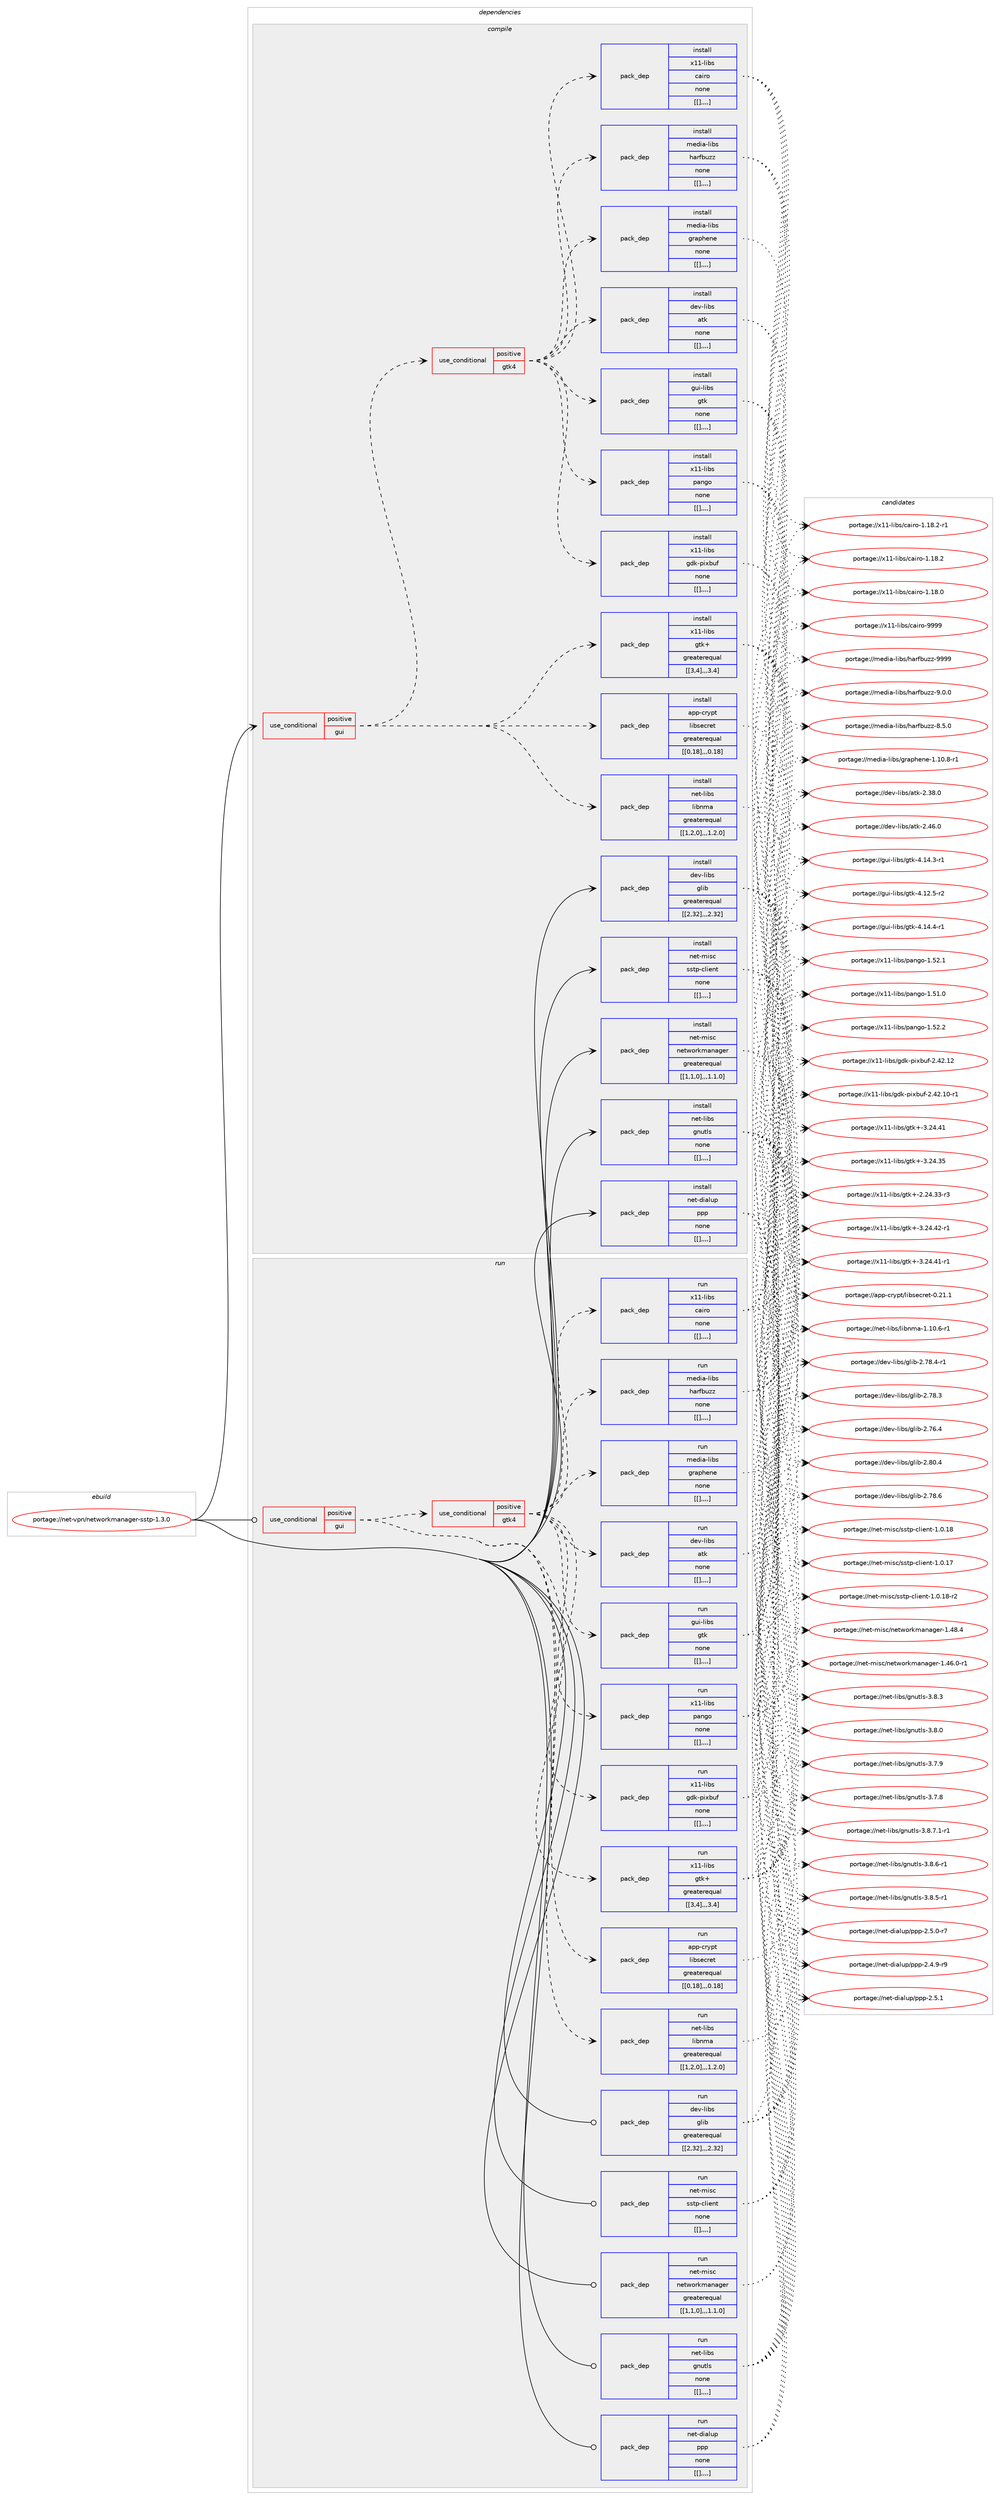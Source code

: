 digraph prolog {

# *************
# Graph options
# *************

newrank=true;
concentrate=true;
compound=true;
graph [rankdir=LR,fontname=Helvetica,fontsize=10,ranksep=1.5];#, ranksep=2.5, nodesep=0.2];
edge  [arrowhead=vee];
node  [fontname=Helvetica,fontsize=10];

# **********
# The ebuild
# **********

subgraph cluster_leftcol {
color=gray;
label=<<i>ebuild</i>>;
id [label="portage://net-vpn/networkmanager-sstp-1.3.0", color=red, width=4, href="../net-vpn/networkmanager-sstp-1.3.0.svg"];
}

# ****************
# The dependencies
# ****************

subgraph cluster_midcol {
color=gray;
label=<<i>dependencies</i>>;
subgraph cluster_compile {
fillcolor="#eeeeee";
style=filled;
label=<<i>compile</i>>;
subgraph cond105611 {
dependency396058 [label=<<TABLE BORDER="0" CELLBORDER="1" CELLSPACING="0" CELLPADDING="4"><TR><TD ROWSPAN="3" CELLPADDING="10">use_conditional</TD></TR><TR><TD>positive</TD></TR><TR><TD>gui</TD></TR></TABLE>>, shape=none, color=red];
subgraph pack287625 {
dependency396059 [label=<<TABLE BORDER="0" CELLBORDER="1" CELLSPACING="0" CELLPADDING="4" WIDTH="220"><TR><TD ROWSPAN="6" CELLPADDING="30">pack_dep</TD></TR><TR><TD WIDTH="110">install</TD></TR><TR><TD>net-libs</TD></TR><TR><TD>libnma</TD></TR><TR><TD>greaterequal</TD></TR><TR><TD>[[1,2,0],,,1.2.0]</TD></TR></TABLE>>, shape=none, color=blue];
}
dependency396058:e -> dependency396059:w [weight=20,style="dashed",arrowhead="vee"];
subgraph pack287626 {
dependency396060 [label=<<TABLE BORDER="0" CELLBORDER="1" CELLSPACING="0" CELLPADDING="4" WIDTH="220"><TR><TD ROWSPAN="6" CELLPADDING="30">pack_dep</TD></TR><TR><TD WIDTH="110">install</TD></TR><TR><TD>app-crypt</TD></TR><TR><TD>libsecret</TD></TR><TR><TD>greaterequal</TD></TR><TR><TD>[[0,18],,,0.18]</TD></TR></TABLE>>, shape=none, color=blue];
}
dependency396058:e -> dependency396060:w [weight=20,style="dashed",arrowhead="vee"];
subgraph pack287627 {
dependency396061 [label=<<TABLE BORDER="0" CELLBORDER="1" CELLSPACING="0" CELLPADDING="4" WIDTH="220"><TR><TD ROWSPAN="6" CELLPADDING="30">pack_dep</TD></TR><TR><TD WIDTH="110">install</TD></TR><TR><TD>x11-libs</TD></TR><TR><TD>gtk+</TD></TR><TR><TD>greaterequal</TD></TR><TR><TD>[[3,4],,,3.4]</TD></TR></TABLE>>, shape=none, color=blue];
}
dependency396058:e -> dependency396061:w [weight=20,style="dashed",arrowhead="vee"];
subgraph cond105612 {
dependency396062 [label=<<TABLE BORDER="0" CELLBORDER="1" CELLSPACING="0" CELLPADDING="4"><TR><TD ROWSPAN="3" CELLPADDING="10">use_conditional</TD></TR><TR><TD>positive</TD></TR><TR><TD>gtk4</TD></TR></TABLE>>, shape=none, color=red];
subgraph pack287628 {
dependency396063 [label=<<TABLE BORDER="0" CELLBORDER="1" CELLSPACING="0" CELLPADDING="4" WIDTH="220"><TR><TD ROWSPAN="6" CELLPADDING="30">pack_dep</TD></TR><TR><TD WIDTH="110">install</TD></TR><TR><TD>dev-libs</TD></TR><TR><TD>atk</TD></TR><TR><TD>none</TD></TR><TR><TD>[[],,,,]</TD></TR></TABLE>>, shape=none, color=blue];
}
dependency396062:e -> dependency396063:w [weight=20,style="dashed",arrowhead="vee"];
subgraph pack287629 {
dependency396064 [label=<<TABLE BORDER="0" CELLBORDER="1" CELLSPACING="0" CELLPADDING="4" WIDTH="220"><TR><TD ROWSPAN="6" CELLPADDING="30">pack_dep</TD></TR><TR><TD WIDTH="110">install</TD></TR><TR><TD>media-libs</TD></TR><TR><TD>graphene</TD></TR><TR><TD>none</TD></TR><TR><TD>[[],,,,]</TD></TR></TABLE>>, shape=none, color=blue];
}
dependency396062:e -> dependency396064:w [weight=20,style="dashed",arrowhead="vee"];
subgraph pack287630 {
dependency396065 [label=<<TABLE BORDER="0" CELLBORDER="1" CELLSPACING="0" CELLPADDING="4" WIDTH="220"><TR><TD ROWSPAN="6" CELLPADDING="30">pack_dep</TD></TR><TR><TD WIDTH="110">install</TD></TR><TR><TD>media-libs</TD></TR><TR><TD>harfbuzz</TD></TR><TR><TD>none</TD></TR><TR><TD>[[],,,,]</TD></TR></TABLE>>, shape=none, color=blue];
}
dependency396062:e -> dependency396065:w [weight=20,style="dashed",arrowhead="vee"];
subgraph pack287631 {
dependency396066 [label=<<TABLE BORDER="0" CELLBORDER="1" CELLSPACING="0" CELLPADDING="4" WIDTH="220"><TR><TD ROWSPAN="6" CELLPADDING="30">pack_dep</TD></TR><TR><TD WIDTH="110">install</TD></TR><TR><TD>x11-libs</TD></TR><TR><TD>cairo</TD></TR><TR><TD>none</TD></TR><TR><TD>[[],,,,]</TD></TR></TABLE>>, shape=none, color=blue];
}
dependency396062:e -> dependency396066:w [weight=20,style="dashed",arrowhead="vee"];
subgraph pack287632 {
dependency396067 [label=<<TABLE BORDER="0" CELLBORDER="1" CELLSPACING="0" CELLPADDING="4" WIDTH="220"><TR><TD ROWSPAN="6" CELLPADDING="30">pack_dep</TD></TR><TR><TD WIDTH="110">install</TD></TR><TR><TD>x11-libs</TD></TR><TR><TD>gdk-pixbuf</TD></TR><TR><TD>none</TD></TR><TR><TD>[[],,,,]</TD></TR></TABLE>>, shape=none, color=blue];
}
dependency396062:e -> dependency396067:w [weight=20,style="dashed",arrowhead="vee"];
subgraph pack287633 {
dependency396068 [label=<<TABLE BORDER="0" CELLBORDER="1" CELLSPACING="0" CELLPADDING="4" WIDTH="220"><TR><TD ROWSPAN="6" CELLPADDING="30">pack_dep</TD></TR><TR><TD WIDTH="110">install</TD></TR><TR><TD>x11-libs</TD></TR><TR><TD>pango</TD></TR><TR><TD>none</TD></TR><TR><TD>[[],,,,]</TD></TR></TABLE>>, shape=none, color=blue];
}
dependency396062:e -> dependency396068:w [weight=20,style="dashed",arrowhead="vee"];
subgraph pack287634 {
dependency396069 [label=<<TABLE BORDER="0" CELLBORDER="1" CELLSPACING="0" CELLPADDING="4" WIDTH="220"><TR><TD ROWSPAN="6" CELLPADDING="30">pack_dep</TD></TR><TR><TD WIDTH="110">install</TD></TR><TR><TD>gui-libs</TD></TR><TR><TD>gtk</TD></TR><TR><TD>none</TD></TR><TR><TD>[[],,,,]</TD></TR></TABLE>>, shape=none, color=blue];
}
dependency396062:e -> dependency396069:w [weight=20,style="dashed",arrowhead="vee"];
}
dependency396058:e -> dependency396062:w [weight=20,style="dashed",arrowhead="vee"];
}
id:e -> dependency396058:w [weight=20,style="solid",arrowhead="vee"];
subgraph pack287635 {
dependency396070 [label=<<TABLE BORDER="0" CELLBORDER="1" CELLSPACING="0" CELLPADDING="4" WIDTH="220"><TR><TD ROWSPAN="6" CELLPADDING="30">pack_dep</TD></TR><TR><TD WIDTH="110">install</TD></TR><TR><TD>dev-libs</TD></TR><TR><TD>glib</TD></TR><TR><TD>greaterequal</TD></TR><TR><TD>[[2,32],,,2.32]</TD></TR></TABLE>>, shape=none, color=blue];
}
id:e -> dependency396070:w [weight=20,style="solid",arrowhead="vee"];
subgraph pack287636 {
dependency396071 [label=<<TABLE BORDER="0" CELLBORDER="1" CELLSPACING="0" CELLPADDING="4" WIDTH="220"><TR><TD ROWSPAN="6" CELLPADDING="30">pack_dep</TD></TR><TR><TD WIDTH="110">install</TD></TR><TR><TD>net-dialup</TD></TR><TR><TD>ppp</TD></TR><TR><TD>none</TD></TR><TR><TD>[[],,,,]</TD></TR></TABLE>>, shape=none, color=blue];
}
id:e -> dependency396071:w [weight=20,style="solid",arrowhead="vee"];
subgraph pack287637 {
dependency396072 [label=<<TABLE BORDER="0" CELLBORDER="1" CELLSPACING="0" CELLPADDING="4" WIDTH="220"><TR><TD ROWSPAN="6" CELLPADDING="30">pack_dep</TD></TR><TR><TD WIDTH="110">install</TD></TR><TR><TD>net-libs</TD></TR><TR><TD>gnutls</TD></TR><TR><TD>none</TD></TR><TR><TD>[[],,,,]</TD></TR></TABLE>>, shape=none, color=blue];
}
id:e -> dependency396072:w [weight=20,style="solid",arrowhead="vee"];
subgraph pack287638 {
dependency396073 [label=<<TABLE BORDER="0" CELLBORDER="1" CELLSPACING="0" CELLPADDING="4" WIDTH="220"><TR><TD ROWSPAN="6" CELLPADDING="30">pack_dep</TD></TR><TR><TD WIDTH="110">install</TD></TR><TR><TD>net-misc</TD></TR><TR><TD>networkmanager</TD></TR><TR><TD>greaterequal</TD></TR><TR><TD>[[1,1,0],,,1.1.0]</TD></TR></TABLE>>, shape=none, color=blue];
}
id:e -> dependency396073:w [weight=20,style="solid",arrowhead="vee"];
subgraph pack287639 {
dependency396074 [label=<<TABLE BORDER="0" CELLBORDER="1" CELLSPACING="0" CELLPADDING="4" WIDTH="220"><TR><TD ROWSPAN="6" CELLPADDING="30">pack_dep</TD></TR><TR><TD WIDTH="110">install</TD></TR><TR><TD>net-misc</TD></TR><TR><TD>sstp-client</TD></TR><TR><TD>none</TD></TR><TR><TD>[[],,,,]</TD></TR></TABLE>>, shape=none, color=blue];
}
id:e -> dependency396074:w [weight=20,style="solid",arrowhead="vee"];
}
subgraph cluster_compileandrun {
fillcolor="#eeeeee";
style=filled;
label=<<i>compile and run</i>>;
}
subgraph cluster_run {
fillcolor="#eeeeee";
style=filled;
label=<<i>run</i>>;
subgraph cond105613 {
dependency396075 [label=<<TABLE BORDER="0" CELLBORDER="1" CELLSPACING="0" CELLPADDING="4"><TR><TD ROWSPAN="3" CELLPADDING="10">use_conditional</TD></TR><TR><TD>positive</TD></TR><TR><TD>gui</TD></TR></TABLE>>, shape=none, color=red];
subgraph pack287640 {
dependency396076 [label=<<TABLE BORDER="0" CELLBORDER="1" CELLSPACING="0" CELLPADDING="4" WIDTH="220"><TR><TD ROWSPAN="6" CELLPADDING="30">pack_dep</TD></TR><TR><TD WIDTH="110">run</TD></TR><TR><TD>net-libs</TD></TR><TR><TD>libnma</TD></TR><TR><TD>greaterequal</TD></TR><TR><TD>[[1,2,0],,,1.2.0]</TD></TR></TABLE>>, shape=none, color=blue];
}
dependency396075:e -> dependency396076:w [weight=20,style="dashed",arrowhead="vee"];
subgraph pack287641 {
dependency396077 [label=<<TABLE BORDER="0" CELLBORDER="1" CELLSPACING="0" CELLPADDING="4" WIDTH="220"><TR><TD ROWSPAN="6" CELLPADDING="30">pack_dep</TD></TR><TR><TD WIDTH="110">run</TD></TR><TR><TD>app-crypt</TD></TR><TR><TD>libsecret</TD></TR><TR><TD>greaterequal</TD></TR><TR><TD>[[0,18],,,0.18]</TD></TR></TABLE>>, shape=none, color=blue];
}
dependency396075:e -> dependency396077:w [weight=20,style="dashed",arrowhead="vee"];
subgraph pack287642 {
dependency396078 [label=<<TABLE BORDER="0" CELLBORDER="1" CELLSPACING="0" CELLPADDING="4" WIDTH="220"><TR><TD ROWSPAN="6" CELLPADDING="30">pack_dep</TD></TR><TR><TD WIDTH="110">run</TD></TR><TR><TD>x11-libs</TD></TR><TR><TD>gtk+</TD></TR><TR><TD>greaterequal</TD></TR><TR><TD>[[3,4],,,3.4]</TD></TR></TABLE>>, shape=none, color=blue];
}
dependency396075:e -> dependency396078:w [weight=20,style="dashed",arrowhead="vee"];
subgraph cond105614 {
dependency396079 [label=<<TABLE BORDER="0" CELLBORDER="1" CELLSPACING="0" CELLPADDING="4"><TR><TD ROWSPAN="3" CELLPADDING="10">use_conditional</TD></TR><TR><TD>positive</TD></TR><TR><TD>gtk4</TD></TR></TABLE>>, shape=none, color=red];
subgraph pack287643 {
dependency396080 [label=<<TABLE BORDER="0" CELLBORDER="1" CELLSPACING="0" CELLPADDING="4" WIDTH="220"><TR><TD ROWSPAN="6" CELLPADDING="30">pack_dep</TD></TR><TR><TD WIDTH="110">run</TD></TR><TR><TD>dev-libs</TD></TR><TR><TD>atk</TD></TR><TR><TD>none</TD></TR><TR><TD>[[],,,,]</TD></TR></TABLE>>, shape=none, color=blue];
}
dependency396079:e -> dependency396080:w [weight=20,style="dashed",arrowhead="vee"];
subgraph pack287644 {
dependency396081 [label=<<TABLE BORDER="0" CELLBORDER="1" CELLSPACING="0" CELLPADDING="4" WIDTH="220"><TR><TD ROWSPAN="6" CELLPADDING="30">pack_dep</TD></TR><TR><TD WIDTH="110">run</TD></TR><TR><TD>media-libs</TD></TR><TR><TD>graphene</TD></TR><TR><TD>none</TD></TR><TR><TD>[[],,,,]</TD></TR></TABLE>>, shape=none, color=blue];
}
dependency396079:e -> dependency396081:w [weight=20,style="dashed",arrowhead="vee"];
subgraph pack287645 {
dependency396082 [label=<<TABLE BORDER="0" CELLBORDER="1" CELLSPACING="0" CELLPADDING="4" WIDTH="220"><TR><TD ROWSPAN="6" CELLPADDING="30">pack_dep</TD></TR><TR><TD WIDTH="110">run</TD></TR><TR><TD>media-libs</TD></TR><TR><TD>harfbuzz</TD></TR><TR><TD>none</TD></TR><TR><TD>[[],,,,]</TD></TR></TABLE>>, shape=none, color=blue];
}
dependency396079:e -> dependency396082:w [weight=20,style="dashed",arrowhead="vee"];
subgraph pack287646 {
dependency396083 [label=<<TABLE BORDER="0" CELLBORDER="1" CELLSPACING="0" CELLPADDING="4" WIDTH="220"><TR><TD ROWSPAN="6" CELLPADDING="30">pack_dep</TD></TR><TR><TD WIDTH="110">run</TD></TR><TR><TD>x11-libs</TD></TR><TR><TD>cairo</TD></TR><TR><TD>none</TD></TR><TR><TD>[[],,,,]</TD></TR></TABLE>>, shape=none, color=blue];
}
dependency396079:e -> dependency396083:w [weight=20,style="dashed",arrowhead="vee"];
subgraph pack287647 {
dependency396084 [label=<<TABLE BORDER="0" CELLBORDER="1" CELLSPACING="0" CELLPADDING="4" WIDTH="220"><TR><TD ROWSPAN="6" CELLPADDING="30">pack_dep</TD></TR><TR><TD WIDTH="110">run</TD></TR><TR><TD>x11-libs</TD></TR><TR><TD>gdk-pixbuf</TD></TR><TR><TD>none</TD></TR><TR><TD>[[],,,,]</TD></TR></TABLE>>, shape=none, color=blue];
}
dependency396079:e -> dependency396084:w [weight=20,style="dashed",arrowhead="vee"];
subgraph pack287648 {
dependency396085 [label=<<TABLE BORDER="0" CELLBORDER="1" CELLSPACING="0" CELLPADDING="4" WIDTH="220"><TR><TD ROWSPAN="6" CELLPADDING="30">pack_dep</TD></TR><TR><TD WIDTH="110">run</TD></TR><TR><TD>x11-libs</TD></TR><TR><TD>pango</TD></TR><TR><TD>none</TD></TR><TR><TD>[[],,,,]</TD></TR></TABLE>>, shape=none, color=blue];
}
dependency396079:e -> dependency396085:w [weight=20,style="dashed",arrowhead="vee"];
subgraph pack287649 {
dependency396086 [label=<<TABLE BORDER="0" CELLBORDER="1" CELLSPACING="0" CELLPADDING="4" WIDTH="220"><TR><TD ROWSPAN="6" CELLPADDING="30">pack_dep</TD></TR><TR><TD WIDTH="110">run</TD></TR><TR><TD>gui-libs</TD></TR><TR><TD>gtk</TD></TR><TR><TD>none</TD></TR><TR><TD>[[],,,,]</TD></TR></TABLE>>, shape=none, color=blue];
}
dependency396079:e -> dependency396086:w [weight=20,style="dashed",arrowhead="vee"];
}
dependency396075:e -> dependency396079:w [weight=20,style="dashed",arrowhead="vee"];
}
id:e -> dependency396075:w [weight=20,style="solid",arrowhead="odot"];
subgraph pack287650 {
dependency396087 [label=<<TABLE BORDER="0" CELLBORDER="1" CELLSPACING="0" CELLPADDING="4" WIDTH="220"><TR><TD ROWSPAN="6" CELLPADDING="30">pack_dep</TD></TR><TR><TD WIDTH="110">run</TD></TR><TR><TD>dev-libs</TD></TR><TR><TD>glib</TD></TR><TR><TD>greaterequal</TD></TR><TR><TD>[[2,32],,,2.32]</TD></TR></TABLE>>, shape=none, color=blue];
}
id:e -> dependency396087:w [weight=20,style="solid",arrowhead="odot"];
subgraph pack287651 {
dependency396088 [label=<<TABLE BORDER="0" CELLBORDER="1" CELLSPACING="0" CELLPADDING="4" WIDTH="220"><TR><TD ROWSPAN="6" CELLPADDING="30">pack_dep</TD></TR><TR><TD WIDTH="110">run</TD></TR><TR><TD>net-dialup</TD></TR><TR><TD>ppp</TD></TR><TR><TD>none</TD></TR><TR><TD>[[],,,,]</TD></TR></TABLE>>, shape=none, color=blue];
}
id:e -> dependency396088:w [weight=20,style="solid",arrowhead="odot"];
subgraph pack287652 {
dependency396089 [label=<<TABLE BORDER="0" CELLBORDER="1" CELLSPACING="0" CELLPADDING="4" WIDTH="220"><TR><TD ROWSPAN="6" CELLPADDING="30">pack_dep</TD></TR><TR><TD WIDTH="110">run</TD></TR><TR><TD>net-libs</TD></TR><TR><TD>gnutls</TD></TR><TR><TD>none</TD></TR><TR><TD>[[],,,,]</TD></TR></TABLE>>, shape=none, color=blue];
}
id:e -> dependency396089:w [weight=20,style="solid",arrowhead="odot"];
subgraph pack287653 {
dependency396090 [label=<<TABLE BORDER="0" CELLBORDER="1" CELLSPACING="0" CELLPADDING="4" WIDTH="220"><TR><TD ROWSPAN="6" CELLPADDING="30">pack_dep</TD></TR><TR><TD WIDTH="110">run</TD></TR><TR><TD>net-misc</TD></TR><TR><TD>networkmanager</TD></TR><TR><TD>greaterequal</TD></TR><TR><TD>[[1,1,0],,,1.1.0]</TD></TR></TABLE>>, shape=none, color=blue];
}
id:e -> dependency396090:w [weight=20,style="solid",arrowhead="odot"];
subgraph pack287654 {
dependency396091 [label=<<TABLE BORDER="0" CELLBORDER="1" CELLSPACING="0" CELLPADDING="4" WIDTH="220"><TR><TD ROWSPAN="6" CELLPADDING="30">pack_dep</TD></TR><TR><TD WIDTH="110">run</TD></TR><TR><TD>net-misc</TD></TR><TR><TD>sstp-client</TD></TR><TR><TD>none</TD></TR><TR><TD>[[],,,,]</TD></TR></TABLE>>, shape=none, color=blue];
}
id:e -> dependency396091:w [weight=20,style="solid",arrowhead="odot"];
}
}

# **************
# The candidates
# **************

subgraph cluster_choices {
rank=same;
color=gray;
label=<<i>candidates</i>>;

subgraph choice287625 {
color=black;
nodesep=1;
choice1101011164510810598115471081059811010997454946494846544511449 [label="portage://net-libs/libnma-1.10.6-r1", color=red, width=4,href="../net-libs/libnma-1.10.6-r1.svg"];
dependency396059:e -> choice1101011164510810598115471081059811010997454946494846544511449:w [style=dotted,weight="100"];
}
subgraph choice287626 {
color=black;
nodesep=1;
choice97112112459911412111211647108105981151019911410111645484650494649 [label="portage://app-crypt/libsecret-0.21.1", color=red, width=4,href="../app-crypt/libsecret-0.21.1.svg"];
dependency396060:e -> choice97112112459911412111211647108105981151019911410111645484650494649:w [style=dotted,weight="100"];
}
subgraph choice287627 {
color=black;
nodesep=1;
choice12049494510810598115471031161074345514650524652504511449 [label="portage://x11-libs/gtk+-3.24.42-r1", color=red, width=4,href="../x11-libs/gtk+-3.24.42-r1.svg"];
choice12049494510810598115471031161074345514650524652494511449 [label="portage://x11-libs/gtk+-3.24.41-r1", color=red, width=4,href="../x11-libs/gtk+-3.24.41-r1.svg"];
choice1204949451081059811547103116107434551465052465249 [label="portage://x11-libs/gtk+-3.24.41", color=red, width=4,href="../x11-libs/gtk+-3.24.41.svg"];
choice1204949451081059811547103116107434551465052465153 [label="portage://x11-libs/gtk+-3.24.35", color=red, width=4,href="../x11-libs/gtk+-3.24.35.svg"];
choice12049494510810598115471031161074345504650524651514511451 [label="portage://x11-libs/gtk+-2.24.33-r3", color=red, width=4,href="../x11-libs/gtk+-2.24.33-r3.svg"];
dependency396061:e -> choice12049494510810598115471031161074345514650524652504511449:w [style=dotted,weight="100"];
dependency396061:e -> choice12049494510810598115471031161074345514650524652494511449:w [style=dotted,weight="100"];
dependency396061:e -> choice1204949451081059811547103116107434551465052465249:w [style=dotted,weight="100"];
dependency396061:e -> choice1204949451081059811547103116107434551465052465153:w [style=dotted,weight="100"];
dependency396061:e -> choice12049494510810598115471031161074345504650524651514511451:w [style=dotted,weight="100"];
}
subgraph choice287628 {
color=black;
nodesep=1;
choice1001011184510810598115479711610745504652544648 [label="portage://dev-libs/atk-2.46.0", color=red, width=4,href="../dev-libs/atk-2.46.0.svg"];
choice1001011184510810598115479711610745504651564648 [label="portage://dev-libs/atk-2.38.0", color=red, width=4,href="../dev-libs/atk-2.38.0.svg"];
dependency396063:e -> choice1001011184510810598115479711610745504652544648:w [style=dotted,weight="100"];
dependency396063:e -> choice1001011184510810598115479711610745504651564648:w [style=dotted,weight="100"];
}
subgraph choice287629 {
color=black;
nodesep=1;
choice1091011001059745108105981154710311497112104101110101454946494846564511449 [label="portage://media-libs/graphene-1.10.8-r1", color=red, width=4,href="../media-libs/graphene-1.10.8-r1.svg"];
dependency396064:e -> choice1091011001059745108105981154710311497112104101110101454946494846564511449:w [style=dotted,weight="100"];
}
subgraph choice287630 {
color=black;
nodesep=1;
choice1091011001059745108105981154710497114102981171221224557575757 [label="portage://media-libs/harfbuzz-9999", color=red, width=4,href="../media-libs/harfbuzz-9999.svg"];
choice109101100105974510810598115471049711410298117122122455746484648 [label="portage://media-libs/harfbuzz-9.0.0", color=red, width=4,href="../media-libs/harfbuzz-9.0.0.svg"];
choice109101100105974510810598115471049711410298117122122455646534648 [label="portage://media-libs/harfbuzz-8.5.0", color=red, width=4,href="../media-libs/harfbuzz-8.5.0.svg"];
dependency396065:e -> choice1091011001059745108105981154710497114102981171221224557575757:w [style=dotted,weight="100"];
dependency396065:e -> choice109101100105974510810598115471049711410298117122122455746484648:w [style=dotted,weight="100"];
dependency396065:e -> choice109101100105974510810598115471049711410298117122122455646534648:w [style=dotted,weight="100"];
}
subgraph choice287631 {
color=black;
nodesep=1;
choice120494945108105981154799971051141114557575757 [label="portage://x11-libs/cairo-9999", color=red, width=4,href="../x11-libs/cairo-9999.svg"];
choice12049494510810598115479997105114111454946495646504511449 [label="portage://x11-libs/cairo-1.18.2-r1", color=red, width=4,href="../x11-libs/cairo-1.18.2-r1.svg"];
choice1204949451081059811547999710511411145494649564650 [label="portage://x11-libs/cairo-1.18.2", color=red, width=4,href="../x11-libs/cairo-1.18.2.svg"];
choice1204949451081059811547999710511411145494649564648 [label="portage://x11-libs/cairo-1.18.0", color=red, width=4,href="../x11-libs/cairo-1.18.0.svg"];
dependency396066:e -> choice120494945108105981154799971051141114557575757:w [style=dotted,weight="100"];
dependency396066:e -> choice12049494510810598115479997105114111454946495646504511449:w [style=dotted,weight="100"];
dependency396066:e -> choice1204949451081059811547999710511411145494649564650:w [style=dotted,weight="100"];
dependency396066:e -> choice1204949451081059811547999710511411145494649564648:w [style=dotted,weight="100"];
}
subgraph choice287632 {
color=black;
nodesep=1;
choice120494945108105981154710310010745112105120981171024550465250464950 [label="portage://x11-libs/gdk-pixbuf-2.42.12", color=red, width=4,href="../x11-libs/gdk-pixbuf-2.42.12.svg"];
choice1204949451081059811547103100107451121051209811710245504652504649484511449 [label="portage://x11-libs/gdk-pixbuf-2.42.10-r1", color=red, width=4,href="../x11-libs/gdk-pixbuf-2.42.10-r1.svg"];
dependency396067:e -> choice120494945108105981154710310010745112105120981171024550465250464950:w [style=dotted,weight="100"];
dependency396067:e -> choice1204949451081059811547103100107451121051209811710245504652504649484511449:w [style=dotted,weight="100"];
}
subgraph choice287633 {
color=black;
nodesep=1;
choice12049494510810598115471129711010311145494653504650 [label="portage://x11-libs/pango-1.52.2", color=red, width=4,href="../x11-libs/pango-1.52.2.svg"];
choice12049494510810598115471129711010311145494653504649 [label="portage://x11-libs/pango-1.52.1", color=red, width=4,href="../x11-libs/pango-1.52.1.svg"];
choice12049494510810598115471129711010311145494653494648 [label="portage://x11-libs/pango-1.51.0", color=red, width=4,href="../x11-libs/pango-1.51.0.svg"];
dependency396068:e -> choice12049494510810598115471129711010311145494653504650:w [style=dotted,weight="100"];
dependency396068:e -> choice12049494510810598115471129711010311145494653504649:w [style=dotted,weight="100"];
dependency396068:e -> choice12049494510810598115471129711010311145494653494648:w [style=dotted,weight="100"];
}
subgraph choice287634 {
color=black;
nodesep=1;
choice103117105451081059811547103116107455246495246524511449 [label="portage://gui-libs/gtk-4.14.4-r1", color=red, width=4,href="../gui-libs/gtk-4.14.4-r1.svg"];
choice103117105451081059811547103116107455246495246514511449 [label="portage://gui-libs/gtk-4.14.3-r1", color=red, width=4,href="../gui-libs/gtk-4.14.3-r1.svg"];
choice103117105451081059811547103116107455246495046534511450 [label="portage://gui-libs/gtk-4.12.5-r2", color=red, width=4,href="../gui-libs/gtk-4.12.5-r2.svg"];
dependency396069:e -> choice103117105451081059811547103116107455246495246524511449:w [style=dotted,weight="100"];
dependency396069:e -> choice103117105451081059811547103116107455246495246514511449:w [style=dotted,weight="100"];
dependency396069:e -> choice103117105451081059811547103116107455246495046534511450:w [style=dotted,weight="100"];
}
subgraph choice287635 {
color=black;
nodesep=1;
choice1001011184510810598115471031081059845504656484652 [label="portage://dev-libs/glib-2.80.4", color=red, width=4,href="../dev-libs/glib-2.80.4.svg"];
choice1001011184510810598115471031081059845504655564654 [label="portage://dev-libs/glib-2.78.6", color=red, width=4,href="../dev-libs/glib-2.78.6.svg"];
choice10010111845108105981154710310810598455046555646524511449 [label="portage://dev-libs/glib-2.78.4-r1", color=red, width=4,href="../dev-libs/glib-2.78.4-r1.svg"];
choice1001011184510810598115471031081059845504655564651 [label="portage://dev-libs/glib-2.78.3", color=red, width=4,href="../dev-libs/glib-2.78.3.svg"];
choice1001011184510810598115471031081059845504655544652 [label="portage://dev-libs/glib-2.76.4", color=red, width=4,href="../dev-libs/glib-2.76.4.svg"];
dependency396070:e -> choice1001011184510810598115471031081059845504656484652:w [style=dotted,weight="100"];
dependency396070:e -> choice1001011184510810598115471031081059845504655564654:w [style=dotted,weight="100"];
dependency396070:e -> choice10010111845108105981154710310810598455046555646524511449:w [style=dotted,weight="100"];
dependency396070:e -> choice1001011184510810598115471031081059845504655564651:w [style=dotted,weight="100"];
dependency396070:e -> choice1001011184510810598115471031081059845504655544652:w [style=dotted,weight="100"];
}
subgraph choice287636 {
color=black;
nodesep=1;
choice110101116451001059710811711247112112112455046534649 [label="portage://net-dialup/ppp-2.5.1", color=red, width=4,href="../net-dialup/ppp-2.5.1.svg"];
choice1101011164510010597108117112471121121124550465346484511455 [label="portage://net-dialup/ppp-2.5.0-r7", color=red, width=4,href="../net-dialup/ppp-2.5.0-r7.svg"];
choice1101011164510010597108117112471121121124550465246574511457 [label="portage://net-dialup/ppp-2.4.9-r9", color=red, width=4,href="../net-dialup/ppp-2.4.9-r9.svg"];
dependency396071:e -> choice110101116451001059710811711247112112112455046534649:w [style=dotted,weight="100"];
dependency396071:e -> choice1101011164510010597108117112471121121124550465346484511455:w [style=dotted,weight="100"];
dependency396071:e -> choice1101011164510010597108117112471121121124550465246574511457:w [style=dotted,weight="100"];
}
subgraph choice287637 {
color=black;
nodesep=1;
choice11010111645108105981154710311011711610811545514656465546494511449 [label="portage://net-libs/gnutls-3.8.7.1-r1", color=red, width=4,href="../net-libs/gnutls-3.8.7.1-r1.svg"];
choice1101011164510810598115471031101171161081154551465646544511449 [label="portage://net-libs/gnutls-3.8.6-r1", color=red, width=4,href="../net-libs/gnutls-3.8.6-r1.svg"];
choice1101011164510810598115471031101171161081154551465646534511449 [label="portage://net-libs/gnutls-3.8.5-r1", color=red, width=4,href="../net-libs/gnutls-3.8.5-r1.svg"];
choice110101116451081059811547103110117116108115455146564651 [label="portage://net-libs/gnutls-3.8.3", color=red, width=4,href="../net-libs/gnutls-3.8.3.svg"];
choice110101116451081059811547103110117116108115455146564648 [label="portage://net-libs/gnutls-3.8.0", color=red, width=4,href="../net-libs/gnutls-3.8.0.svg"];
choice110101116451081059811547103110117116108115455146554657 [label="portage://net-libs/gnutls-3.7.9", color=red, width=4,href="../net-libs/gnutls-3.7.9.svg"];
choice110101116451081059811547103110117116108115455146554656 [label="portage://net-libs/gnutls-3.7.8", color=red, width=4,href="../net-libs/gnutls-3.7.8.svg"];
dependency396072:e -> choice11010111645108105981154710311011711610811545514656465546494511449:w [style=dotted,weight="100"];
dependency396072:e -> choice1101011164510810598115471031101171161081154551465646544511449:w [style=dotted,weight="100"];
dependency396072:e -> choice1101011164510810598115471031101171161081154551465646534511449:w [style=dotted,weight="100"];
dependency396072:e -> choice110101116451081059811547103110117116108115455146564651:w [style=dotted,weight="100"];
dependency396072:e -> choice110101116451081059811547103110117116108115455146564648:w [style=dotted,weight="100"];
dependency396072:e -> choice110101116451081059811547103110117116108115455146554657:w [style=dotted,weight="100"];
dependency396072:e -> choice110101116451081059811547103110117116108115455146554656:w [style=dotted,weight="100"];
}
subgraph choice287638 {
color=black;
nodesep=1;
choice110101116451091051159947110101116119111114107109971109710310111445494652564652 [label="portage://net-misc/networkmanager-1.48.4", color=red, width=4,href="../net-misc/networkmanager-1.48.4.svg"];
choice1101011164510910511599471101011161191111141071099711097103101114454946525446484511449 [label="portage://net-misc/networkmanager-1.46.0-r1", color=red, width=4,href="../net-misc/networkmanager-1.46.0-r1.svg"];
dependency396073:e -> choice110101116451091051159947110101116119111114107109971109710310111445494652564652:w [style=dotted,weight="100"];
dependency396073:e -> choice1101011164510910511599471101011161191111141071099711097103101114454946525446484511449:w [style=dotted,weight="100"];
}
subgraph choice287639 {
color=black;
nodesep=1;
choice1101011164510910511599471151151161124599108105101110116454946484649564511450 [label="portage://net-misc/sstp-client-1.0.18-r2", color=red, width=4,href="../net-misc/sstp-client-1.0.18-r2.svg"];
choice110101116451091051159947115115116112459910810510111011645494648464956 [label="portage://net-misc/sstp-client-1.0.18", color=red, width=4,href="../net-misc/sstp-client-1.0.18.svg"];
choice110101116451091051159947115115116112459910810510111011645494648464955 [label="portage://net-misc/sstp-client-1.0.17", color=red, width=4,href="../net-misc/sstp-client-1.0.17.svg"];
dependency396074:e -> choice1101011164510910511599471151151161124599108105101110116454946484649564511450:w [style=dotted,weight="100"];
dependency396074:e -> choice110101116451091051159947115115116112459910810510111011645494648464956:w [style=dotted,weight="100"];
dependency396074:e -> choice110101116451091051159947115115116112459910810510111011645494648464955:w [style=dotted,weight="100"];
}
subgraph choice287640 {
color=black;
nodesep=1;
choice1101011164510810598115471081059811010997454946494846544511449 [label="portage://net-libs/libnma-1.10.6-r1", color=red, width=4,href="../net-libs/libnma-1.10.6-r1.svg"];
dependency396076:e -> choice1101011164510810598115471081059811010997454946494846544511449:w [style=dotted,weight="100"];
}
subgraph choice287641 {
color=black;
nodesep=1;
choice97112112459911412111211647108105981151019911410111645484650494649 [label="portage://app-crypt/libsecret-0.21.1", color=red, width=4,href="../app-crypt/libsecret-0.21.1.svg"];
dependency396077:e -> choice97112112459911412111211647108105981151019911410111645484650494649:w [style=dotted,weight="100"];
}
subgraph choice287642 {
color=black;
nodesep=1;
choice12049494510810598115471031161074345514650524652504511449 [label="portage://x11-libs/gtk+-3.24.42-r1", color=red, width=4,href="../x11-libs/gtk+-3.24.42-r1.svg"];
choice12049494510810598115471031161074345514650524652494511449 [label="portage://x11-libs/gtk+-3.24.41-r1", color=red, width=4,href="../x11-libs/gtk+-3.24.41-r1.svg"];
choice1204949451081059811547103116107434551465052465249 [label="portage://x11-libs/gtk+-3.24.41", color=red, width=4,href="../x11-libs/gtk+-3.24.41.svg"];
choice1204949451081059811547103116107434551465052465153 [label="portage://x11-libs/gtk+-3.24.35", color=red, width=4,href="../x11-libs/gtk+-3.24.35.svg"];
choice12049494510810598115471031161074345504650524651514511451 [label="portage://x11-libs/gtk+-2.24.33-r3", color=red, width=4,href="../x11-libs/gtk+-2.24.33-r3.svg"];
dependency396078:e -> choice12049494510810598115471031161074345514650524652504511449:w [style=dotted,weight="100"];
dependency396078:e -> choice12049494510810598115471031161074345514650524652494511449:w [style=dotted,weight="100"];
dependency396078:e -> choice1204949451081059811547103116107434551465052465249:w [style=dotted,weight="100"];
dependency396078:e -> choice1204949451081059811547103116107434551465052465153:w [style=dotted,weight="100"];
dependency396078:e -> choice12049494510810598115471031161074345504650524651514511451:w [style=dotted,weight="100"];
}
subgraph choice287643 {
color=black;
nodesep=1;
choice1001011184510810598115479711610745504652544648 [label="portage://dev-libs/atk-2.46.0", color=red, width=4,href="../dev-libs/atk-2.46.0.svg"];
choice1001011184510810598115479711610745504651564648 [label="portage://dev-libs/atk-2.38.0", color=red, width=4,href="../dev-libs/atk-2.38.0.svg"];
dependency396080:e -> choice1001011184510810598115479711610745504652544648:w [style=dotted,weight="100"];
dependency396080:e -> choice1001011184510810598115479711610745504651564648:w [style=dotted,weight="100"];
}
subgraph choice287644 {
color=black;
nodesep=1;
choice1091011001059745108105981154710311497112104101110101454946494846564511449 [label="portage://media-libs/graphene-1.10.8-r1", color=red, width=4,href="../media-libs/graphene-1.10.8-r1.svg"];
dependency396081:e -> choice1091011001059745108105981154710311497112104101110101454946494846564511449:w [style=dotted,weight="100"];
}
subgraph choice287645 {
color=black;
nodesep=1;
choice1091011001059745108105981154710497114102981171221224557575757 [label="portage://media-libs/harfbuzz-9999", color=red, width=4,href="../media-libs/harfbuzz-9999.svg"];
choice109101100105974510810598115471049711410298117122122455746484648 [label="portage://media-libs/harfbuzz-9.0.0", color=red, width=4,href="../media-libs/harfbuzz-9.0.0.svg"];
choice109101100105974510810598115471049711410298117122122455646534648 [label="portage://media-libs/harfbuzz-8.5.0", color=red, width=4,href="../media-libs/harfbuzz-8.5.0.svg"];
dependency396082:e -> choice1091011001059745108105981154710497114102981171221224557575757:w [style=dotted,weight="100"];
dependency396082:e -> choice109101100105974510810598115471049711410298117122122455746484648:w [style=dotted,weight="100"];
dependency396082:e -> choice109101100105974510810598115471049711410298117122122455646534648:w [style=dotted,weight="100"];
}
subgraph choice287646 {
color=black;
nodesep=1;
choice120494945108105981154799971051141114557575757 [label="portage://x11-libs/cairo-9999", color=red, width=4,href="../x11-libs/cairo-9999.svg"];
choice12049494510810598115479997105114111454946495646504511449 [label="portage://x11-libs/cairo-1.18.2-r1", color=red, width=4,href="../x11-libs/cairo-1.18.2-r1.svg"];
choice1204949451081059811547999710511411145494649564650 [label="portage://x11-libs/cairo-1.18.2", color=red, width=4,href="../x11-libs/cairo-1.18.2.svg"];
choice1204949451081059811547999710511411145494649564648 [label="portage://x11-libs/cairo-1.18.0", color=red, width=4,href="../x11-libs/cairo-1.18.0.svg"];
dependency396083:e -> choice120494945108105981154799971051141114557575757:w [style=dotted,weight="100"];
dependency396083:e -> choice12049494510810598115479997105114111454946495646504511449:w [style=dotted,weight="100"];
dependency396083:e -> choice1204949451081059811547999710511411145494649564650:w [style=dotted,weight="100"];
dependency396083:e -> choice1204949451081059811547999710511411145494649564648:w [style=dotted,weight="100"];
}
subgraph choice287647 {
color=black;
nodesep=1;
choice120494945108105981154710310010745112105120981171024550465250464950 [label="portage://x11-libs/gdk-pixbuf-2.42.12", color=red, width=4,href="../x11-libs/gdk-pixbuf-2.42.12.svg"];
choice1204949451081059811547103100107451121051209811710245504652504649484511449 [label="portage://x11-libs/gdk-pixbuf-2.42.10-r1", color=red, width=4,href="../x11-libs/gdk-pixbuf-2.42.10-r1.svg"];
dependency396084:e -> choice120494945108105981154710310010745112105120981171024550465250464950:w [style=dotted,weight="100"];
dependency396084:e -> choice1204949451081059811547103100107451121051209811710245504652504649484511449:w [style=dotted,weight="100"];
}
subgraph choice287648 {
color=black;
nodesep=1;
choice12049494510810598115471129711010311145494653504650 [label="portage://x11-libs/pango-1.52.2", color=red, width=4,href="../x11-libs/pango-1.52.2.svg"];
choice12049494510810598115471129711010311145494653504649 [label="portage://x11-libs/pango-1.52.1", color=red, width=4,href="../x11-libs/pango-1.52.1.svg"];
choice12049494510810598115471129711010311145494653494648 [label="portage://x11-libs/pango-1.51.0", color=red, width=4,href="../x11-libs/pango-1.51.0.svg"];
dependency396085:e -> choice12049494510810598115471129711010311145494653504650:w [style=dotted,weight="100"];
dependency396085:e -> choice12049494510810598115471129711010311145494653504649:w [style=dotted,weight="100"];
dependency396085:e -> choice12049494510810598115471129711010311145494653494648:w [style=dotted,weight="100"];
}
subgraph choice287649 {
color=black;
nodesep=1;
choice103117105451081059811547103116107455246495246524511449 [label="portage://gui-libs/gtk-4.14.4-r1", color=red, width=4,href="../gui-libs/gtk-4.14.4-r1.svg"];
choice103117105451081059811547103116107455246495246514511449 [label="portage://gui-libs/gtk-4.14.3-r1", color=red, width=4,href="../gui-libs/gtk-4.14.3-r1.svg"];
choice103117105451081059811547103116107455246495046534511450 [label="portage://gui-libs/gtk-4.12.5-r2", color=red, width=4,href="../gui-libs/gtk-4.12.5-r2.svg"];
dependency396086:e -> choice103117105451081059811547103116107455246495246524511449:w [style=dotted,weight="100"];
dependency396086:e -> choice103117105451081059811547103116107455246495246514511449:w [style=dotted,weight="100"];
dependency396086:e -> choice103117105451081059811547103116107455246495046534511450:w [style=dotted,weight="100"];
}
subgraph choice287650 {
color=black;
nodesep=1;
choice1001011184510810598115471031081059845504656484652 [label="portage://dev-libs/glib-2.80.4", color=red, width=4,href="../dev-libs/glib-2.80.4.svg"];
choice1001011184510810598115471031081059845504655564654 [label="portage://dev-libs/glib-2.78.6", color=red, width=4,href="../dev-libs/glib-2.78.6.svg"];
choice10010111845108105981154710310810598455046555646524511449 [label="portage://dev-libs/glib-2.78.4-r1", color=red, width=4,href="../dev-libs/glib-2.78.4-r1.svg"];
choice1001011184510810598115471031081059845504655564651 [label="portage://dev-libs/glib-2.78.3", color=red, width=4,href="../dev-libs/glib-2.78.3.svg"];
choice1001011184510810598115471031081059845504655544652 [label="portage://dev-libs/glib-2.76.4", color=red, width=4,href="../dev-libs/glib-2.76.4.svg"];
dependency396087:e -> choice1001011184510810598115471031081059845504656484652:w [style=dotted,weight="100"];
dependency396087:e -> choice1001011184510810598115471031081059845504655564654:w [style=dotted,weight="100"];
dependency396087:e -> choice10010111845108105981154710310810598455046555646524511449:w [style=dotted,weight="100"];
dependency396087:e -> choice1001011184510810598115471031081059845504655564651:w [style=dotted,weight="100"];
dependency396087:e -> choice1001011184510810598115471031081059845504655544652:w [style=dotted,weight="100"];
}
subgraph choice287651 {
color=black;
nodesep=1;
choice110101116451001059710811711247112112112455046534649 [label="portage://net-dialup/ppp-2.5.1", color=red, width=4,href="../net-dialup/ppp-2.5.1.svg"];
choice1101011164510010597108117112471121121124550465346484511455 [label="portage://net-dialup/ppp-2.5.0-r7", color=red, width=4,href="../net-dialup/ppp-2.5.0-r7.svg"];
choice1101011164510010597108117112471121121124550465246574511457 [label="portage://net-dialup/ppp-2.4.9-r9", color=red, width=4,href="../net-dialup/ppp-2.4.9-r9.svg"];
dependency396088:e -> choice110101116451001059710811711247112112112455046534649:w [style=dotted,weight="100"];
dependency396088:e -> choice1101011164510010597108117112471121121124550465346484511455:w [style=dotted,weight="100"];
dependency396088:e -> choice1101011164510010597108117112471121121124550465246574511457:w [style=dotted,weight="100"];
}
subgraph choice287652 {
color=black;
nodesep=1;
choice11010111645108105981154710311011711610811545514656465546494511449 [label="portage://net-libs/gnutls-3.8.7.1-r1", color=red, width=4,href="../net-libs/gnutls-3.8.7.1-r1.svg"];
choice1101011164510810598115471031101171161081154551465646544511449 [label="portage://net-libs/gnutls-3.8.6-r1", color=red, width=4,href="../net-libs/gnutls-3.8.6-r1.svg"];
choice1101011164510810598115471031101171161081154551465646534511449 [label="portage://net-libs/gnutls-3.8.5-r1", color=red, width=4,href="../net-libs/gnutls-3.8.5-r1.svg"];
choice110101116451081059811547103110117116108115455146564651 [label="portage://net-libs/gnutls-3.8.3", color=red, width=4,href="../net-libs/gnutls-3.8.3.svg"];
choice110101116451081059811547103110117116108115455146564648 [label="portage://net-libs/gnutls-3.8.0", color=red, width=4,href="../net-libs/gnutls-3.8.0.svg"];
choice110101116451081059811547103110117116108115455146554657 [label="portage://net-libs/gnutls-3.7.9", color=red, width=4,href="../net-libs/gnutls-3.7.9.svg"];
choice110101116451081059811547103110117116108115455146554656 [label="portage://net-libs/gnutls-3.7.8", color=red, width=4,href="../net-libs/gnutls-3.7.8.svg"];
dependency396089:e -> choice11010111645108105981154710311011711610811545514656465546494511449:w [style=dotted,weight="100"];
dependency396089:e -> choice1101011164510810598115471031101171161081154551465646544511449:w [style=dotted,weight="100"];
dependency396089:e -> choice1101011164510810598115471031101171161081154551465646534511449:w [style=dotted,weight="100"];
dependency396089:e -> choice110101116451081059811547103110117116108115455146564651:w [style=dotted,weight="100"];
dependency396089:e -> choice110101116451081059811547103110117116108115455146564648:w [style=dotted,weight="100"];
dependency396089:e -> choice110101116451081059811547103110117116108115455146554657:w [style=dotted,weight="100"];
dependency396089:e -> choice110101116451081059811547103110117116108115455146554656:w [style=dotted,weight="100"];
}
subgraph choice287653 {
color=black;
nodesep=1;
choice110101116451091051159947110101116119111114107109971109710310111445494652564652 [label="portage://net-misc/networkmanager-1.48.4", color=red, width=4,href="../net-misc/networkmanager-1.48.4.svg"];
choice1101011164510910511599471101011161191111141071099711097103101114454946525446484511449 [label="portage://net-misc/networkmanager-1.46.0-r1", color=red, width=4,href="../net-misc/networkmanager-1.46.0-r1.svg"];
dependency396090:e -> choice110101116451091051159947110101116119111114107109971109710310111445494652564652:w [style=dotted,weight="100"];
dependency396090:e -> choice1101011164510910511599471101011161191111141071099711097103101114454946525446484511449:w [style=dotted,weight="100"];
}
subgraph choice287654 {
color=black;
nodesep=1;
choice1101011164510910511599471151151161124599108105101110116454946484649564511450 [label="portage://net-misc/sstp-client-1.0.18-r2", color=red, width=4,href="../net-misc/sstp-client-1.0.18-r2.svg"];
choice110101116451091051159947115115116112459910810510111011645494648464956 [label="portage://net-misc/sstp-client-1.0.18", color=red, width=4,href="../net-misc/sstp-client-1.0.18.svg"];
choice110101116451091051159947115115116112459910810510111011645494648464955 [label="portage://net-misc/sstp-client-1.0.17", color=red, width=4,href="../net-misc/sstp-client-1.0.17.svg"];
dependency396091:e -> choice1101011164510910511599471151151161124599108105101110116454946484649564511450:w [style=dotted,weight="100"];
dependency396091:e -> choice110101116451091051159947115115116112459910810510111011645494648464956:w [style=dotted,weight="100"];
dependency396091:e -> choice110101116451091051159947115115116112459910810510111011645494648464955:w [style=dotted,weight="100"];
}
}

}
